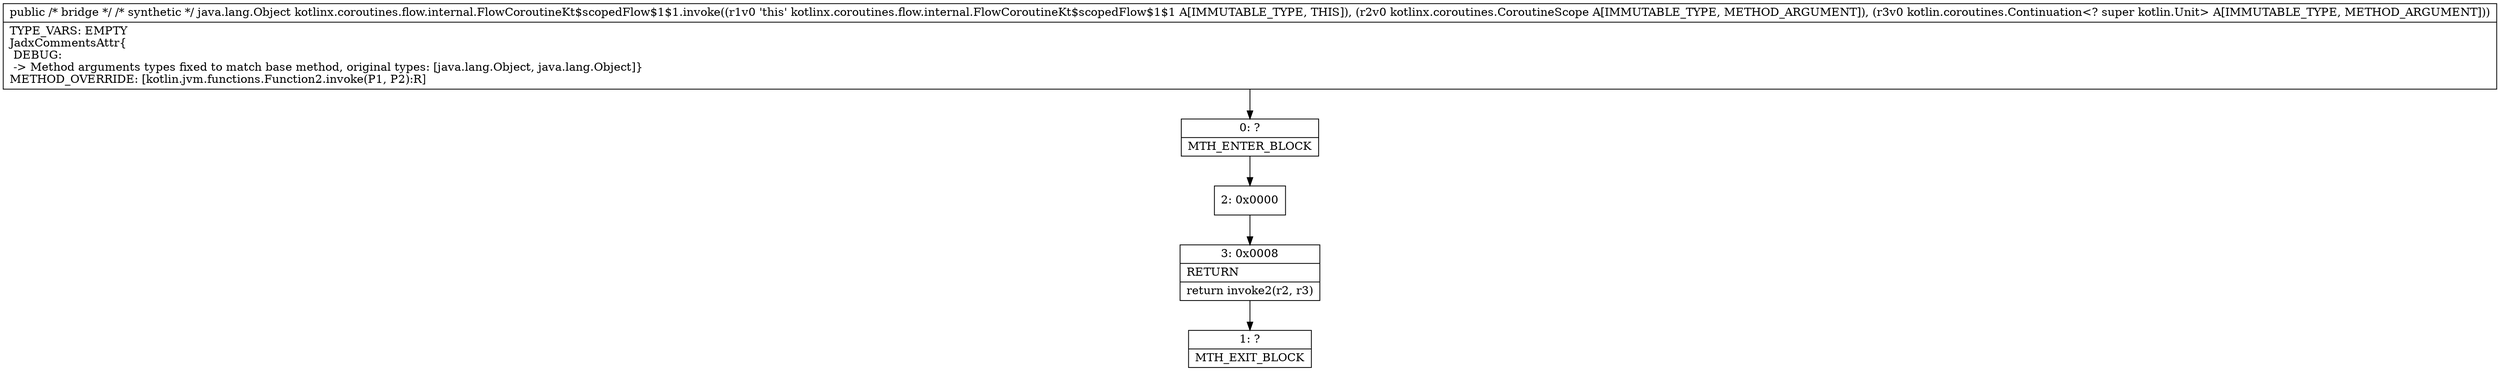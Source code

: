 digraph "CFG forkotlinx.coroutines.flow.internal.FlowCoroutineKt$scopedFlow$1$1.invoke(Ljava\/lang\/Object;Ljava\/lang\/Object;)Ljava\/lang\/Object;" {
Node_0 [shape=record,label="{0\:\ ?|MTH_ENTER_BLOCK\l}"];
Node_2 [shape=record,label="{2\:\ 0x0000}"];
Node_3 [shape=record,label="{3\:\ 0x0008|RETURN\l|return invoke2(r2, r3)\l}"];
Node_1 [shape=record,label="{1\:\ ?|MTH_EXIT_BLOCK\l}"];
MethodNode[shape=record,label="{public \/* bridge *\/ \/* synthetic *\/ java.lang.Object kotlinx.coroutines.flow.internal.FlowCoroutineKt$scopedFlow$1$1.invoke((r1v0 'this' kotlinx.coroutines.flow.internal.FlowCoroutineKt$scopedFlow$1$1 A[IMMUTABLE_TYPE, THIS]), (r2v0 kotlinx.coroutines.CoroutineScope A[IMMUTABLE_TYPE, METHOD_ARGUMENT]), (r3v0 kotlin.coroutines.Continuation\<? super kotlin.Unit\> A[IMMUTABLE_TYPE, METHOD_ARGUMENT]))  | TYPE_VARS: EMPTY\lJadxCommentsAttr\{\l DEBUG: \l \-\> Method arguments types fixed to match base method, original types: [java.lang.Object, java.lang.Object]\}\lMETHOD_OVERRIDE: [kotlin.jvm.functions.Function2.invoke(P1, P2):R]\l}"];
MethodNode -> Node_0;Node_0 -> Node_2;
Node_2 -> Node_3;
Node_3 -> Node_1;
}

